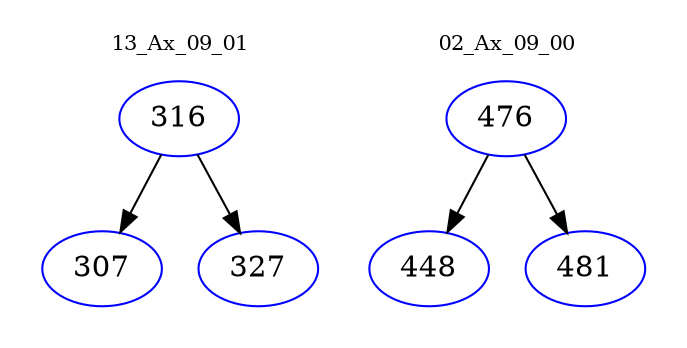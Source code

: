 digraph{
subgraph cluster_0 {
color = white
label = "13_Ax_09_01";
fontsize=10;
T0_316 [label="316", color="blue"]
T0_316 -> T0_307 [color="black"]
T0_307 [label="307", color="blue"]
T0_316 -> T0_327 [color="black"]
T0_327 [label="327", color="blue"]
}
subgraph cluster_1 {
color = white
label = "02_Ax_09_00";
fontsize=10;
T1_476 [label="476", color="blue"]
T1_476 -> T1_448 [color="black"]
T1_448 [label="448", color="blue"]
T1_476 -> T1_481 [color="black"]
T1_481 [label="481", color="blue"]
}
}

